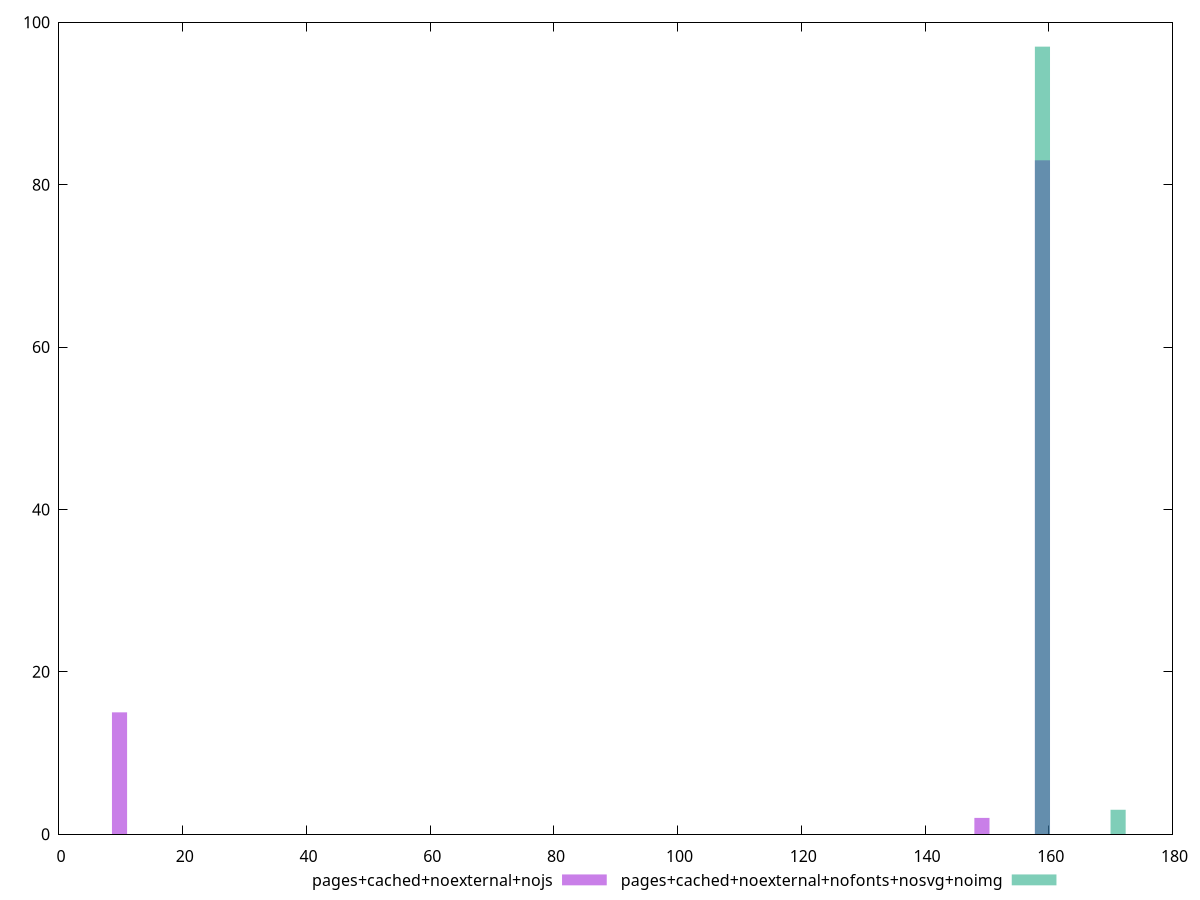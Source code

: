 reset
set terminal svg size 640, 500 enhanced background rgb 'white'
set output "report_00007_2020-12-11T15:55:29.892Z/uses-http2/comparison/histogram/10_vs_11.svg"

$pagesCachedNoexternalNojs <<EOF
9.78319644233336 15
158.9769421879171 83
149.19374574558373 2
EOF

$pagesCachedNoexternalNofontsNosvgNoimg <<EOF
158.9769421879171 97
171.2059377408338 3
EOF

set key outside below
set boxwidth 2.44579911058334
set yrange [0:100]
set style fill transparent solid 0.5 noborder

plot \
  $pagesCachedNoexternalNojs title "pages+cached+noexternal+nojs" with boxes, \
  $pagesCachedNoexternalNofontsNosvgNoimg title "pages+cached+noexternal+nofonts+nosvg+noimg" with boxes, \


reset